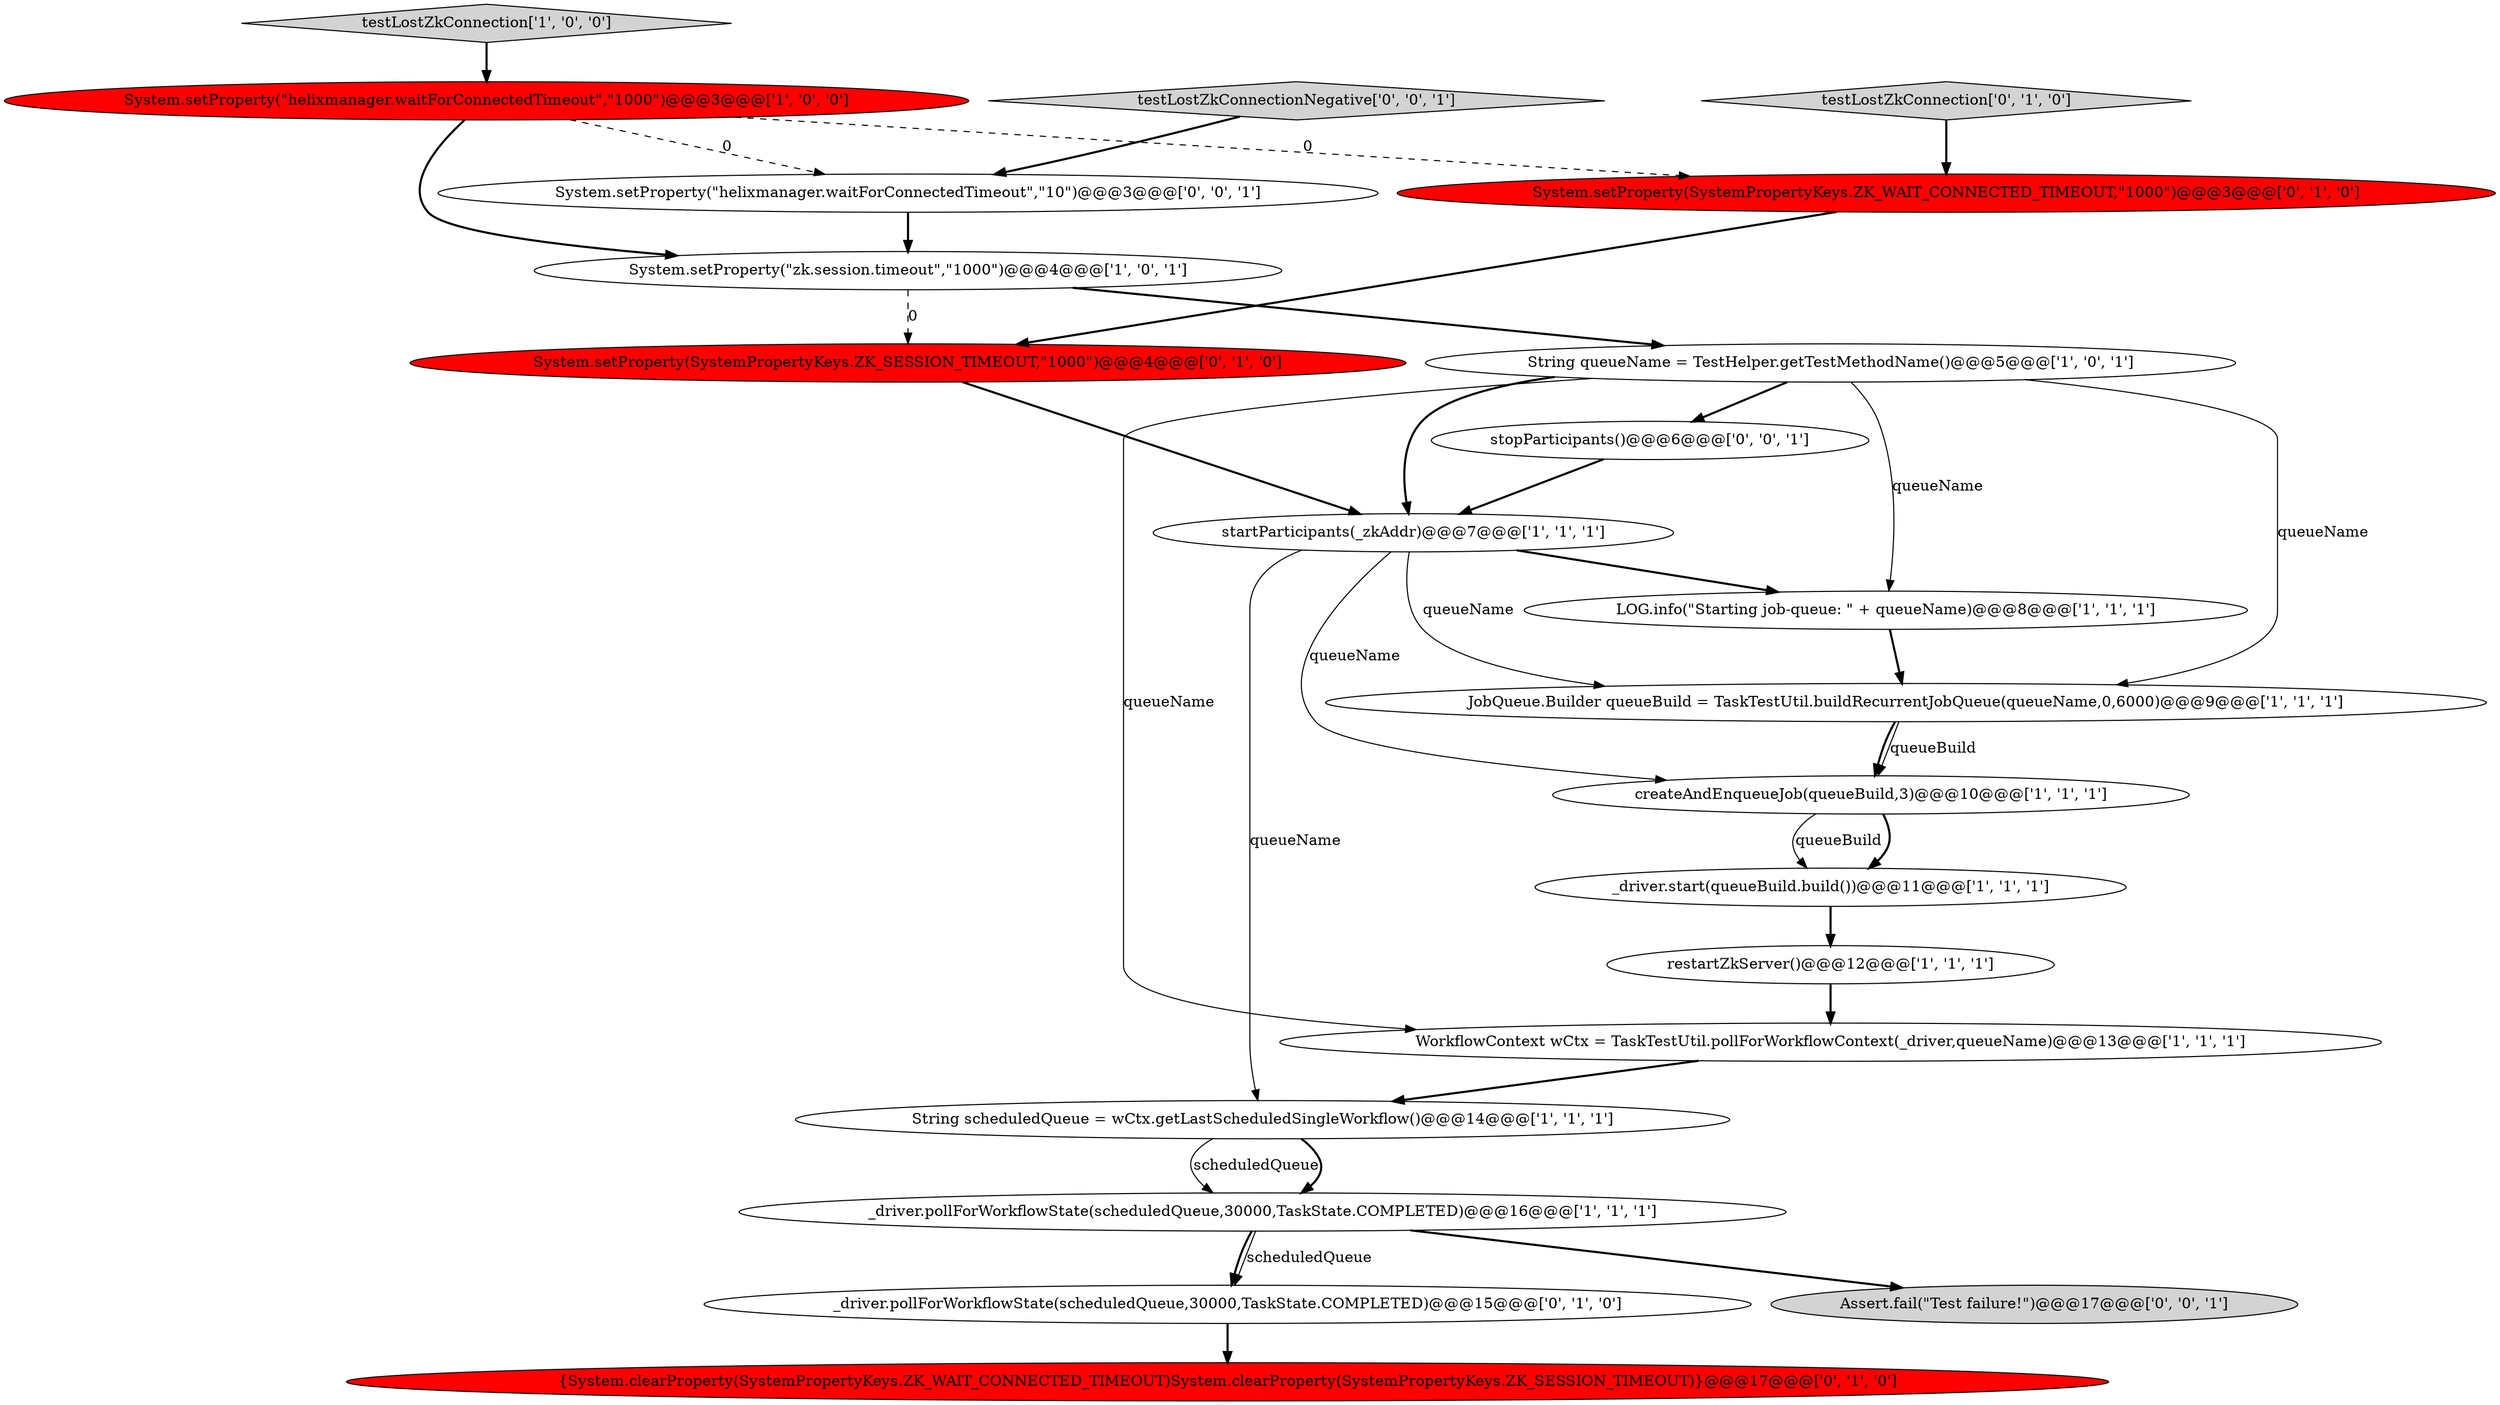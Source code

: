 digraph {
9 [style = filled, label = "WorkflowContext wCtx = TaskTestUtil.pollForWorkflowContext(_driver,queueName)@@@13@@@['1', '1', '1']", fillcolor = white, shape = ellipse image = "AAA0AAABBB1BBB"];
18 [style = filled, label = "System.setProperty(\"helixmanager.waitForConnectedTimeout\",\"10\")@@@3@@@['0', '0', '1']", fillcolor = white, shape = ellipse image = "AAA0AAABBB3BBB"];
19 [style = filled, label = "stopParticipants()@@@6@@@['0', '0', '1']", fillcolor = white, shape = ellipse image = "AAA0AAABBB3BBB"];
12 [style = filled, label = "String scheduledQueue = wCtx.getLastScheduledSingleWorkflow()@@@14@@@['1', '1', '1']", fillcolor = white, shape = ellipse image = "AAA0AAABBB1BBB"];
13 [style = filled, label = "System.setProperty(SystemPropertyKeys.ZK_SESSION_TIMEOUT,\"1000\")@@@4@@@['0', '1', '0']", fillcolor = red, shape = ellipse image = "AAA1AAABBB2BBB"];
1 [style = filled, label = "JobQueue.Builder queueBuild = TaskTestUtil.buildRecurrentJobQueue(queueName,0,6000)@@@9@@@['1', '1', '1']", fillcolor = white, shape = ellipse image = "AAA0AAABBB1BBB"];
4 [style = filled, label = "_driver.pollForWorkflowState(scheduledQueue,30000,TaskState.COMPLETED)@@@16@@@['1', '1', '1']", fillcolor = white, shape = ellipse image = "AAA0AAABBB1BBB"];
5 [style = filled, label = "createAndEnqueueJob(queueBuild,3)@@@10@@@['1', '1', '1']", fillcolor = white, shape = ellipse image = "AAA0AAABBB1BBB"];
14 [style = filled, label = "{System.clearProperty(SystemPropertyKeys.ZK_WAIT_CONNECTED_TIMEOUT)System.clearProperty(SystemPropertyKeys.ZK_SESSION_TIMEOUT)}@@@17@@@['0', '1', '0']", fillcolor = red, shape = ellipse image = "AAA1AAABBB2BBB"];
0 [style = filled, label = "testLostZkConnection['1', '0', '0']", fillcolor = lightgray, shape = diamond image = "AAA0AAABBB1BBB"];
16 [style = filled, label = "System.setProperty(SystemPropertyKeys.ZK_WAIT_CONNECTED_TIMEOUT,\"1000\")@@@3@@@['0', '1', '0']", fillcolor = red, shape = ellipse image = "AAA1AAABBB2BBB"];
3 [style = filled, label = "System.setProperty(\"zk.session.timeout\",\"1000\")@@@4@@@['1', '0', '1']", fillcolor = white, shape = ellipse image = "AAA0AAABBB1BBB"];
7 [style = filled, label = "LOG.info(\"Starting job-queue: \" + queueName)@@@8@@@['1', '1', '1']", fillcolor = white, shape = ellipse image = "AAA0AAABBB1BBB"];
20 [style = filled, label = "testLostZkConnectionNegative['0', '0', '1']", fillcolor = lightgray, shape = diamond image = "AAA0AAABBB3BBB"];
15 [style = filled, label = "_driver.pollForWorkflowState(scheduledQueue,30000,TaskState.COMPLETED)@@@15@@@['0', '1', '0']", fillcolor = white, shape = ellipse image = "AAA0AAABBB2BBB"];
17 [style = filled, label = "testLostZkConnection['0', '1', '0']", fillcolor = lightgray, shape = diamond image = "AAA0AAABBB2BBB"];
2 [style = filled, label = "startParticipants(_zkAddr)@@@7@@@['1', '1', '1']", fillcolor = white, shape = ellipse image = "AAA0AAABBB1BBB"];
21 [style = filled, label = "Assert.fail(\"Test failure!\")@@@17@@@['0', '0', '1']", fillcolor = lightgray, shape = ellipse image = "AAA0AAABBB3BBB"];
10 [style = filled, label = "System.setProperty(\"helixmanager.waitForConnectedTimeout\",\"1000\")@@@3@@@['1', '0', '0']", fillcolor = red, shape = ellipse image = "AAA1AAABBB1BBB"];
6 [style = filled, label = "restartZkServer()@@@12@@@['1', '1', '1']", fillcolor = white, shape = ellipse image = "AAA0AAABBB1BBB"];
8 [style = filled, label = "_driver.start(queueBuild.build())@@@11@@@['1', '1', '1']", fillcolor = white, shape = ellipse image = "AAA0AAABBB1BBB"];
11 [style = filled, label = "String queueName = TestHelper.getTestMethodName()@@@5@@@['1', '0', '1']", fillcolor = white, shape = ellipse image = "AAA0AAABBB1BBB"];
1->5 [style = bold, label=""];
2->1 [style = solid, label="queueName"];
5->8 [style = bold, label=""];
18->3 [style = bold, label=""];
16->13 [style = bold, label=""];
7->1 [style = bold, label=""];
5->8 [style = solid, label="queueBuild"];
15->14 [style = bold, label=""];
4->15 [style = bold, label=""];
12->4 [style = solid, label="scheduledQueue"];
3->11 [style = bold, label=""];
4->21 [style = bold, label=""];
11->9 [style = solid, label="queueName"];
10->3 [style = bold, label=""];
2->12 [style = solid, label="queueName"];
8->6 [style = bold, label=""];
11->1 [style = solid, label="queueName"];
19->2 [style = bold, label=""];
11->19 [style = bold, label=""];
3->13 [style = dashed, label="0"];
11->2 [style = bold, label=""];
20->18 [style = bold, label=""];
0->10 [style = bold, label=""];
12->4 [style = bold, label=""];
2->5 [style = solid, label="queueName"];
1->5 [style = solid, label="queueBuild"];
9->12 [style = bold, label=""];
10->16 [style = dashed, label="0"];
2->7 [style = bold, label=""];
6->9 [style = bold, label=""];
11->7 [style = solid, label="queueName"];
10->18 [style = dashed, label="0"];
17->16 [style = bold, label=""];
4->15 [style = solid, label="scheduledQueue"];
13->2 [style = bold, label=""];
}
